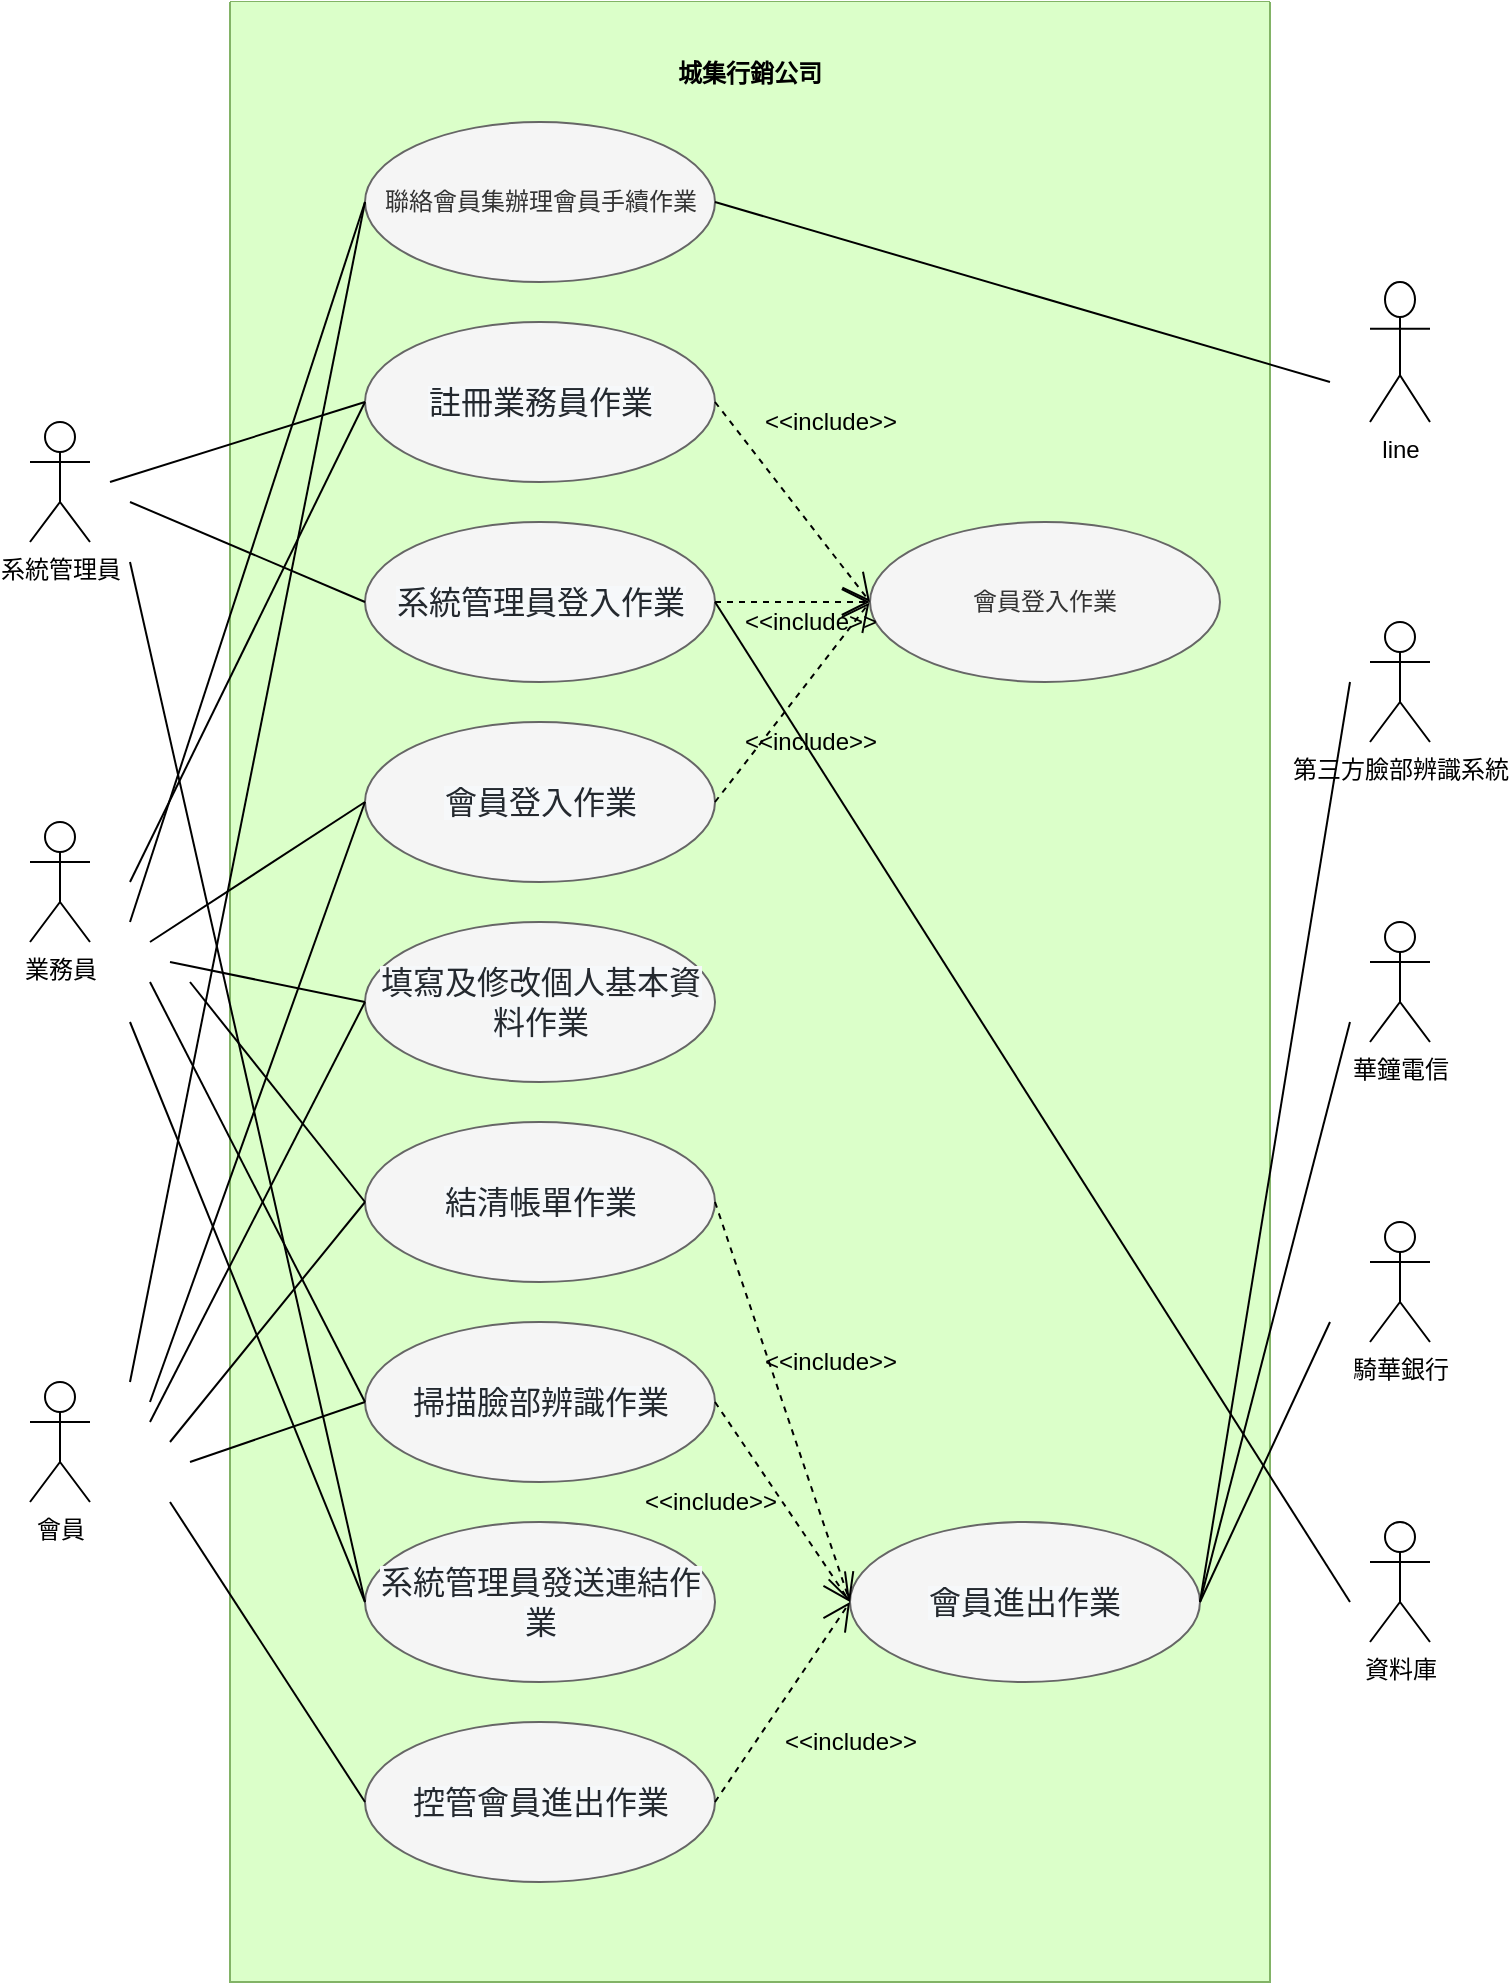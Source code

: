 <mxfile version="17.4.5" type="device" pages="2"><diagram id="V7DGzK6TTjDBdNX_tZ4m" name="(b) 小題"><mxGraphModel dx="2092" dy="1222" grid="1" gridSize="10" guides="1" tooltips="1" connect="1" arrows="1" fold="1" page="1" pageScale="1" pageWidth="827" pageHeight="1169" math="0" shadow="0"><root><mxCell id="0"/><mxCell id="1" parent="0"/><mxCell id="4TZuVhNUw-CfsZkU5EhK-1" value="&#10;&#10;&#10;&#10;&#10;城集行銷公司" style="swimlane;startSize=0;fillColor=default;strokeColor=#82b366;swimlaneFillColor=#DBFFC9;" vertex="1" parent="1"><mxGeometry x="180" y="80" width="520" height="990" as="geometry"/></mxCell><mxCell id="4TZuVhNUw-CfsZkU5EhK-2" value="聯絡會員集辦理會員手續作業" style="ellipse;whiteSpace=wrap;html=1;strokeColor=#666666;fillColor=#f5f5f5;fontColor=#333333;" vertex="1" parent="4TZuVhNUw-CfsZkU5EhK-1"><mxGeometry x="67.5" y="60" width="175" height="80" as="geometry"/></mxCell><mxCell id="4TZuVhNUw-CfsZkU5EhK-3" value="&lt;span style=&quot;color: rgb(36 , 41 , 47) ; font-family: , &amp;#34;blinkmacsystemfont&amp;#34; , &amp;#34;segoe ui&amp;#34; , &amp;#34;helvetica&amp;#34; , &amp;#34;arial&amp;#34; , sans-serif , &amp;#34;apple color emoji&amp;#34; , &amp;#34;segoe ui emoji&amp;#34; ; font-size: 16px ; background-color: rgb(246 , 248 , 250)&quot;&gt;註冊業務員作業&lt;/span&gt;" style="ellipse;whiteSpace=wrap;html=1;strokeColor=#666666;fillColor=#f5f5f5;fontColor=#333333;" vertex="1" parent="4TZuVhNUw-CfsZkU5EhK-1"><mxGeometry x="67.5" y="160" width="175" height="80" as="geometry"/></mxCell><mxCell id="4TZuVhNUw-CfsZkU5EhK-4" value="&lt;span style=&quot;color: rgb(36 , 41 , 47) ; font-family: , &amp;#34;blinkmacsystemfont&amp;#34; , &amp;#34;segoe ui&amp;#34; , &amp;#34;helvetica&amp;#34; , &amp;#34;arial&amp;#34; , sans-serif , &amp;#34;apple color emoji&amp;#34; , &amp;#34;segoe ui emoji&amp;#34; ; font-size: 16px ; background-color: rgb(246 , 248 , 250)&quot;&gt;系統管理員登入作業&lt;/span&gt;" style="ellipse;whiteSpace=wrap;html=1;strokeColor=#666666;fillColor=#f5f5f5;fontColor=#333333;" vertex="1" parent="4TZuVhNUw-CfsZkU5EhK-1"><mxGeometry x="67.5" y="260" width="175" height="80" as="geometry"/></mxCell><mxCell id="4TZuVhNUw-CfsZkU5EhK-5" value="&lt;div&gt;&lt;span style=&quot;background-color: rgb(246 , 248 , 250) ; color: rgb(36 , 41 , 47) ; font-size: 16px&quot;&gt;會員登入作業&lt;/span&gt;&lt;br&gt;&lt;/div&gt;" style="ellipse;whiteSpace=wrap;html=1;strokeColor=#666666;fillColor=#f5f5f5;fontColor=#333333;" vertex="1" parent="4TZuVhNUw-CfsZkU5EhK-1"><mxGeometry x="67.5" y="360" width="175" height="80" as="geometry"/></mxCell><mxCell id="4TZuVhNUw-CfsZkU5EhK-6" value="&lt;div&gt;&lt;span style=&quot;background-color: rgb(246 , 248 , 250) ; color: rgb(36 , 41 , 47) ; font-size: 16px&quot;&gt;填寫及修改個人基本資料作業&lt;/span&gt;&lt;br&gt;&lt;/div&gt;" style="ellipse;whiteSpace=wrap;html=1;strokeColor=#666666;fillColor=#f5f5f5;fontColor=#333333;" vertex="1" parent="4TZuVhNUw-CfsZkU5EhK-1"><mxGeometry x="67.5" y="460" width="175" height="80" as="geometry"/></mxCell><mxCell id="4TZuVhNUw-CfsZkU5EhK-7" value="&lt;div&gt;&lt;span style=&quot;background-color: rgb(246 , 248 , 250) ; color: rgb(36 , 41 , 47) ; font-size: 16px&quot;&gt;結清帳單作業&lt;/span&gt;&lt;br&gt;&lt;/div&gt;" style="ellipse;whiteSpace=wrap;html=1;strokeColor=#666666;fillColor=#f5f5f5;fontColor=#333333;" vertex="1" parent="4TZuVhNUw-CfsZkU5EhK-1"><mxGeometry x="67.5" y="560" width="175" height="80" as="geometry"/></mxCell><mxCell id="4TZuVhNUw-CfsZkU5EhK-8" value="&lt;div&gt;&lt;span style=&quot;background-color: rgb(246 , 248 , 250) ; color: rgb(36 , 41 , 47) ; font-size: 16px&quot;&gt;掃描臉部辨識作業&lt;/span&gt;&lt;br&gt;&lt;/div&gt;" style="ellipse;whiteSpace=wrap;html=1;strokeColor=#666666;fillColor=#f5f5f5;fontColor=#333333;" vertex="1" parent="4TZuVhNUw-CfsZkU5EhK-1"><mxGeometry x="67.5" y="660" width="175" height="80" as="geometry"/></mxCell><mxCell id="4TZuVhNUw-CfsZkU5EhK-9" value="會員登入作業" style="ellipse;whiteSpace=wrap;html=1;strokeColor=#666666;fillColor=#f5f5f5;fontColor=#333333;" vertex="1" parent="4TZuVhNUw-CfsZkU5EhK-1"><mxGeometry x="320" y="260" width="175" height="80" as="geometry"/></mxCell><mxCell id="4TZuVhNUw-CfsZkU5EhK-10" value="" style="endArrow=open;endSize=12;dashed=1;html=1;rounded=0;exitX=1;exitY=0.5;exitDx=0;exitDy=0;entryX=0;entryY=0.5;entryDx=0;entryDy=0;" edge="1" parent="4TZuVhNUw-CfsZkU5EhK-1" source="4TZuVhNUw-CfsZkU5EhK-3" target="4TZuVhNUw-CfsZkU5EhK-9"><mxGeometry width="160" relative="1" as="geometry"><mxPoint x="570" y="490" as="sourcePoint"/><mxPoint x="730" y="490" as="targetPoint"/><Array as="points"/></mxGeometry></mxCell><mxCell id="4TZuVhNUw-CfsZkU5EhK-11" value="" style="endArrow=open;endSize=12;dashed=1;html=1;rounded=0;exitX=1;exitY=0.5;exitDx=0;exitDy=0;entryX=0;entryY=0.5;entryDx=0;entryDy=0;" edge="1" parent="4TZuVhNUw-CfsZkU5EhK-1" source="4TZuVhNUw-CfsZkU5EhK-4" target="4TZuVhNUw-CfsZkU5EhK-9"><mxGeometry x="0.101" y="-9" width="160" relative="1" as="geometry"><mxPoint x="252.5" y="210" as="sourcePoint"/><mxPoint x="330" y="260" as="targetPoint"/><mxPoint as="offset"/></mxGeometry></mxCell><mxCell id="4TZuVhNUw-CfsZkU5EhK-12" value="&amp;lt;&amp;lt;include&amp;gt;&amp;gt;" style="text;html=1;align=center;verticalAlign=middle;resizable=0;points=[];autosize=1;strokeColor=none;fillColor=none;" vertex="1" parent="4TZuVhNUw-CfsZkU5EhK-1"><mxGeometry x="260" y="200" width="80" height="20" as="geometry"/></mxCell><mxCell id="4TZuVhNUw-CfsZkU5EhK-13" value="&amp;lt;&amp;lt;include&amp;gt;&amp;gt;" style="text;html=1;align=center;verticalAlign=middle;resizable=0;points=[];autosize=1;strokeColor=none;fillColor=none;" vertex="1" parent="4TZuVhNUw-CfsZkU5EhK-1"><mxGeometry x="250" y="300" width="80" height="20" as="geometry"/></mxCell><mxCell id="4TZuVhNUw-CfsZkU5EhK-16" value="&amp;lt;&amp;lt;include&amp;gt;&amp;gt;" style="text;html=1;align=center;verticalAlign=middle;resizable=0;points=[];autosize=1;strokeColor=none;fillColor=none;" vertex="1" parent="4TZuVhNUw-CfsZkU5EhK-1"><mxGeometry x="250" y="360" width="80" height="20" as="geometry"/></mxCell><mxCell id="4TZuVhNUw-CfsZkU5EhK-29" value="&lt;div&gt;&lt;span style=&quot;background-color: rgb(246 , 248 , 250) ; color: rgb(36 , 41 , 47) ; font-size: 16px&quot;&gt;系統管理員發送連結作業&lt;/span&gt;&lt;br&gt;&lt;/div&gt;" style="ellipse;whiteSpace=wrap;html=1;strokeColor=#666666;fillColor=#f5f5f5;fontColor=#333333;" vertex="1" parent="4TZuVhNUw-CfsZkU5EhK-1"><mxGeometry x="67.5" y="760" width="175" height="80" as="geometry"/></mxCell><mxCell id="4TZuVhNUw-CfsZkU5EhK-30" value="&lt;div&gt;&lt;span style=&quot;background-color: rgb(246 , 248 , 250) ; color: rgb(36 , 41 , 47) ; font-size: 16px&quot;&gt;控管會員進出作業&lt;/span&gt;&lt;br&gt;&lt;/div&gt;" style="ellipse;whiteSpace=wrap;html=1;strokeColor=#666666;fillColor=#f5f5f5;fontColor=#333333;" vertex="1" parent="4TZuVhNUw-CfsZkU5EhK-1"><mxGeometry x="67.5" y="860" width="175" height="80" as="geometry"/></mxCell><mxCell id="4TZuVhNUw-CfsZkU5EhK-32" value="" style="endArrow=open;endSize=12;dashed=1;html=1;rounded=0;exitX=1;exitY=0.5;exitDx=0;exitDy=0;entryX=0.871;entryY=0.017;entryDx=0;entryDy=0;entryPerimeter=0;" edge="1" parent="4TZuVhNUw-CfsZkU5EhK-1" source="4TZuVhNUw-CfsZkU5EhK-5" target="4TZuVhNUw-CfsZkU5EhK-13"><mxGeometry width="160" relative="1" as="geometry"><mxPoint x="252.5" y="210" as="sourcePoint"/><mxPoint x="330" y="310" as="targetPoint"/><Array as="points"/></mxGeometry></mxCell><mxCell id="4TZuVhNUw-CfsZkU5EhK-33" value="&lt;div&gt;&lt;font color=&quot;#24292f&quot;&gt;&lt;span style=&quot;font-size: 16px ; background-color: rgb(246 , 248 , 250)&quot;&gt;會員進出作業&lt;/span&gt;&lt;/font&gt;&lt;/div&gt;" style="ellipse;whiteSpace=wrap;html=1;strokeColor=#666666;fillColor=#f5f5f5;fontColor=#333333;" vertex="1" parent="4TZuVhNUw-CfsZkU5EhK-1"><mxGeometry x="310" y="760" width="175" height="80" as="geometry"/></mxCell><mxCell id="4TZuVhNUw-CfsZkU5EhK-34" value="&amp;lt;&amp;lt;include&amp;gt;&amp;gt;" style="text;html=1;align=center;verticalAlign=middle;resizable=0;points=[];autosize=1;strokeColor=none;fillColor=none;" vertex="1" parent="4TZuVhNUw-CfsZkU5EhK-1"><mxGeometry x="260" y="670" width="80" height="20" as="geometry"/></mxCell><mxCell id="4TZuVhNUw-CfsZkU5EhK-35" value="" style="endArrow=open;endSize=12;dashed=1;html=1;rounded=0;exitX=1;exitY=0.5;exitDx=0;exitDy=0;entryX=0;entryY=0.5;entryDx=0;entryDy=0;" edge="1" parent="4TZuVhNUw-CfsZkU5EhK-1" source="4TZuVhNUw-CfsZkU5EhK-8" target="4TZuVhNUw-CfsZkU5EhK-33"><mxGeometry width="160" relative="1" as="geometry"><mxPoint x="252.5" y="410" as="sourcePoint"/><mxPoint x="329.68" y="310.34" as="targetPoint"/><Array as="points"/></mxGeometry></mxCell><mxCell id="4TZuVhNUw-CfsZkU5EhK-37" value="&amp;lt;&amp;lt;include&amp;gt;&amp;gt;" style="text;html=1;align=center;verticalAlign=middle;resizable=0;points=[];autosize=1;strokeColor=none;fillColor=none;" vertex="1" parent="4TZuVhNUw-CfsZkU5EhK-1"><mxGeometry x="200" y="740" width="80" height="20" as="geometry"/></mxCell><mxCell id="4TZuVhNUw-CfsZkU5EhK-38" value="" style="endArrow=open;endSize=12;dashed=1;html=1;rounded=0;exitX=1;exitY=0.5;exitDx=0;exitDy=0;entryX=0;entryY=0.5;entryDx=0;entryDy=0;" edge="1" parent="4TZuVhNUw-CfsZkU5EhK-1" source="4TZuVhNUw-CfsZkU5EhK-30" target="4TZuVhNUw-CfsZkU5EhK-33"><mxGeometry width="160" relative="1" as="geometry"><mxPoint x="252.5" y="710" as="sourcePoint"/><mxPoint x="320" y="810" as="targetPoint"/><Array as="points"/></mxGeometry></mxCell><mxCell id="4TZuVhNUw-CfsZkU5EhK-39" value="&amp;lt;&amp;lt;include&amp;gt;&amp;gt;" style="text;html=1;align=center;verticalAlign=middle;resizable=0;points=[];autosize=1;strokeColor=none;fillColor=none;" vertex="1" parent="4TZuVhNUw-CfsZkU5EhK-1"><mxGeometry x="270" y="860" width="80" height="20" as="geometry"/></mxCell><mxCell id="4TZuVhNUw-CfsZkU5EhK-19" value="系統管理員" style="shape=umlActor;verticalLabelPosition=bottom;verticalAlign=top;html=1;outlineConnect=0;" vertex="1" parent="1"><mxGeometry x="80" y="290" width="30" height="60" as="geometry"/></mxCell><mxCell id="4TZuVhNUw-CfsZkU5EhK-20" value="業務員" style="shape=umlActor;verticalLabelPosition=bottom;verticalAlign=top;html=1;outlineConnect=0;" vertex="1" parent="1"><mxGeometry x="80" y="490" width="30" height="60" as="geometry"/></mxCell><mxCell id="4TZuVhNUw-CfsZkU5EhK-23" value="會員" style="shape=umlActor;verticalLabelPosition=bottom;verticalAlign=top;html=1;outlineConnect=0;" vertex="1" parent="1"><mxGeometry x="80" y="770" width="30" height="60" as="geometry"/></mxCell><mxCell id="4TZuVhNUw-CfsZkU5EhK-24" value="line" style="shape=umlActor;verticalLabelPosition=bottom;verticalAlign=top;html=1;outlineConnect=0;" vertex="1" parent="1"><mxGeometry x="750" y="220" width="30" height="70" as="geometry"/></mxCell><mxCell id="4TZuVhNUw-CfsZkU5EhK-25" value="第三方臉部辨識系統" style="shape=umlActor;verticalLabelPosition=bottom;verticalAlign=top;html=1;outlineConnect=0;" vertex="1" parent="1"><mxGeometry x="750" y="390" width="30" height="60" as="geometry"/></mxCell><mxCell id="4TZuVhNUw-CfsZkU5EhK-26" value="華鐘電信" style="shape=umlActor;verticalLabelPosition=bottom;verticalAlign=top;html=1;outlineConnect=0;" vertex="1" parent="1"><mxGeometry x="750" y="540" width="30" height="60" as="geometry"/></mxCell><mxCell id="4TZuVhNUw-CfsZkU5EhK-27" value="騎華銀行" style="shape=umlActor;verticalLabelPosition=bottom;verticalAlign=top;html=1;outlineConnect=0;" vertex="1" parent="1"><mxGeometry x="750" y="690" width="30" height="60" as="geometry"/></mxCell><mxCell id="4TZuVhNUw-CfsZkU5EhK-28" value="資料庫" style="shape=umlActor;verticalLabelPosition=bottom;verticalAlign=top;html=1;outlineConnect=0;" vertex="1" parent="1"><mxGeometry x="750" y="840" width="30" height="60" as="geometry"/></mxCell><mxCell id="4TZuVhNUw-CfsZkU5EhK-36" value="" style="endArrow=open;endSize=12;dashed=1;html=1;rounded=0;exitX=1;exitY=0.5;exitDx=0;exitDy=0;" edge="1" parent="1" source="4TZuVhNUw-CfsZkU5EhK-7"><mxGeometry width="160" relative="1" as="geometry"><mxPoint x="432.5" y="790" as="sourcePoint"/><mxPoint x="490" y="880" as="targetPoint"/><Array as="points"/></mxGeometry></mxCell><mxCell id="4TZuVhNUw-CfsZkU5EhK-40" value="" style="endArrow=none;html=1;rounded=0;entryX=0;entryY=0.5;entryDx=0;entryDy=0;" edge="1" parent="1" target="4TZuVhNUw-CfsZkU5EhK-3"><mxGeometry width="50" height="50" relative="1" as="geometry"><mxPoint x="120" y="320" as="sourcePoint"/><mxPoint x="420" y="580" as="targetPoint"/></mxGeometry></mxCell><mxCell id="4TZuVhNUw-CfsZkU5EhK-41" value="" style="endArrow=none;html=1;rounded=0;entryX=0;entryY=0.5;entryDx=0;entryDy=0;" edge="1" parent="1" target="4TZuVhNUw-CfsZkU5EhK-4"><mxGeometry width="50" height="50" relative="1" as="geometry"><mxPoint x="130.0" y="330" as="sourcePoint"/><mxPoint x="257.5" y="290" as="targetPoint"/></mxGeometry></mxCell><mxCell id="4TZuVhNUw-CfsZkU5EhK-42" value="" style="endArrow=none;html=1;rounded=0;entryX=0;entryY=0.5;entryDx=0;entryDy=0;" edge="1" parent="1" target="4TZuVhNUw-CfsZkU5EhK-29"><mxGeometry width="50" height="50" relative="1" as="geometry"><mxPoint x="130" y="360" as="sourcePoint"/><mxPoint x="257.5" y="390" as="targetPoint"/></mxGeometry></mxCell><mxCell id="4TZuVhNUw-CfsZkU5EhK-43" value="" style="endArrow=none;html=1;rounded=0;entryX=0;entryY=0.5;entryDx=0;entryDy=0;" edge="1" parent="1" target="4TZuVhNUw-CfsZkU5EhK-3"><mxGeometry width="50" height="50" relative="1" as="geometry"><mxPoint x="130" y="520" as="sourcePoint"/><mxPoint x="257.5" y="290" as="targetPoint"/></mxGeometry></mxCell><mxCell id="4TZuVhNUw-CfsZkU5EhK-44" value="" style="endArrow=none;html=1;rounded=0;entryX=0;entryY=0.5;entryDx=0;entryDy=0;" edge="1" parent="1" target="4TZuVhNUw-CfsZkU5EhK-2"><mxGeometry width="50" height="50" relative="1" as="geometry"><mxPoint x="130" y="540" as="sourcePoint"/><mxPoint x="257.5" y="290" as="targetPoint"/></mxGeometry></mxCell><mxCell id="4TZuVhNUw-CfsZkU5EhK-45" value="" style="endArrow=none;html=1;rounded=0;entryX=0;entryY=0.5;entryDx=0;entryDy=0;" edge="1" parent="1" target="4TZuVhNUw-CfsZkU5EhK-5"><mxGeometry width="50" height="50" relative="1" as="geometry"><mxPoint x="140.0" y="550" as="sourcePoint"/><mxPoint x="257.5" y="190" as="targetPoint"/></mxGeometry></mxCell><mxCell id="4TZuVhNUw-CfsZkU5EhK-46" value="" style="endArrow=none;html=1;rounded=0;entryX=0;entryY=0.5;entryDx=0;entryDy=0;" edge="1" parent="1" target="4TZuVhNUw-CfsZkU5EhK-6"><mxGeometry width="50" height="50" relative="1" as="geometry"><mxPoint x="150.0" y="560" as="sourcePoint"/><mxPoint x="257.5" y="490" as="targetPoint"/></mxGeometry></mxCell><mxCell id="4TZuVhNUw-CfsZkU5EhK-47" value="" style="endArrow=none;html=1;rounded=0;entryX=0;entryY=0.5;entryDx=0;entryDy=0;" edge="1" parent="1" target="4TZuVhNUw-CfsZkU5EhK-7"><mxGeometry width="50" height="50" relative="1" as="geometry"><mxPoint x="160.0" y="570" as="sourcePoint"/><mxPoint x="257.5" y="590" as="targetPoint"/></mxGeometry></mxCell><mxCell id="4TZuVhNUw-CfsZkU5EhK-48" value="" style="endArrow=none;html=1;rounded=0;entryX=0;entryY=0.5;entryDx=0;entryDy=0;" edge="1" parent="1" target="4TZuVhNUw-CfsZkU5EhK-8"><mxGeometry width="50" height="50" relative="1" as="geometry"><mxPoint x="140" y="570" as="sourcePoint"/><mxPoint x="257.5" y="690" as="targetPoint"/></mxGeometry></mxCell><mxCell id="4TZuVhNUw-CfsZkU5EhK-49" value="" style="endArrow=none;html=1;rounded=0;entryX=0;entryY=0.5;entryDx=0;entryDy=0;" edge="1" parent="1" target="4TZuVhNUw-CfsZkU5EhK-29"><mxGeometry width="50" height="50" relative="1" as="geometry"><mxPoint x="130" y="590" as="sourcePoint"/><mxPoint x="257.5" y="790" as="targetPoint"/></mxGeometry></mxCell><mxCell id="4TZuVhNUw-CfsZkU5EhK-50" value="" style="endArrow=none;html=1;rounded=0;entryX=0;entryY=0.5;entryDx=0;entryDy=0;" edge="1" parent="1" target="4TZuVhNUw-CfsZkU5EhK-2"><mxGeometry width="50" height="50" relative="1" as="geometry"><mxPoint x="130" y="770" as="sourcePoint"/><mxPoint x="257.5" y="890" as="targetPoint"/></mxGeometry></mxCell><mxCell id="4TZuVhNUw-CfsZkU5EhK-51" value="" style="endArrow=none;html=1;rounded=0;entryX=0;entryY=0.5;entryDx=0;entryDy=0;" edge="1" parent="1" target="4TZuVhNUw-CfsZkU5EhK-5"><mxGeometry width="50" height="50" relative="1" as="geometry"><mxPoint x="140.0" y="780" as="sourcePoint"/><mxPoint x="257.5" y="190" as="targetPoint"/></mxGeometry></mxCell><mxCell id="4TZuVhNUw-CfsZkU5EhK-52" value="" style="endArrow=none;html=1;rounded=0;entryX=0;entryY=0.5;entryDx=0;entryDy=0;" edge="1" parent="1" target="4TZuVhNUw-CfsZkU5EhK-6"><mxGeometry width="50" height="50" relative="1" as="geometry"><mxPoint x="140" y="790" as="sourcePoint"/><mxPoint x="257.5" y="490" as="targetPoint"/></mxGeometry></mxCell><mxCell id="4TZuVhNUw-CfsZkU5EhK-53" value="" style="endArrow=none;html=1;rounded=0;entryX=0;entryY=0.5;entryDx=0;entryDy=0;" edge="1" parent="1" target="4TZuVhNUw-CfsZkU5EhK-7"><mxGeometry width="50" height="50" relative="1" as="geometry"><mxPoint x="150.0" y="800" as="sourcePoint"/><mxPoint x="257.5" y="590" as="targetPoint"/></mxGeometry></mxCell><mxCell id="4TZuVhNUw-CfsZkU5EhK-54" value="" style="endArrow=none;html=1;rounded=0;entryX=0;entryY=0.5;entryDx=0;entryDy=0;" edge="1" parent="1" target="4TZuVhNUw-CfsZkU5EhK-8"><mxGeometry width="50" height="50" relative="1" as="geometry"><mxPoint x="160.0" y="810" as="sourcePoint"/><mxPoint x="257.5" y="690" as="targetPoint"/></mxGeometry></mxCell><mxCell id="4TZuVhNUw-CfsZkU5EhK-56" value="" style="endArrow=none;html=1;rounded=0;entryX=0;entryY=0.5;entryDx=0;entryDy=0;" edge="1" parent="1" target="4TZuVhNUw-CfsZkU5EhK-30"><mxGeometry width="50" height="50" relative="1" as="geometry"><mxPoint x="150" y="830" as="sourcePoint"/><mxPoint x="257.5" y="790" as="targetPoint"/></mxGeometry></mxCell><mxCell id="4TZuVhNUw-CfsZkU5EhK-57" value="" style="endArrow=none;html=1;rounded=0;exitX=1;exitY=0.5;exitDx=0;exitDy=0;" edge="1" parent="1" source="4TZuVhNUw-CfsZkU5EhK-2"><mxGeometry width="50" height="50" relative="1" as="geometry"><mxPoint x="140.0" y="780" as="sourcePoint"/><mxPoint x="730" y="270" as="targetPoint"/></mxGeometry></mxCell><mxCell id="4TZuVhNUw-CfsZkU5EhK-58" value="" style="endArrow=none;html=1;rounded=0;exitX=1;exitY=0.5;exitDx=0;exitDy=0;" edge="1" parent="1" source="4TZuVhNUw-CfsZkU5EhK-33"><mxGeometry width="50" height="50" relative="1" as="geometry"><mxPoint x="432.5" y="190" as="sourcePoint"/><mxPoint x="740" y="420" as="targetPoint"/></mxGeometry></mxCell><mxCell id="4TZuVhNUw-CfsZkU5EhK-59" value="" style="endArrow=none;html=1;rounded=0;exitX=1;exitY=0.5;exitDx=0;exitDy=0;" edge="1" parent="1" source="4TZuVhNUw-CfsZkU5EhK-33"><mxGeometry width="50" height="50" relative="1" as="geometry"><mxPoint x="675" y="890" as="sourcePoint"/><mxPoint x="740" y="590" as="targetPoint"/></mxGeometry></mxCell><mxCell id="4TZuVhNUw-CfsZkU5EhK-60" value="" style="endArrow=none;html=1;rounded=0;exitX=1;exitY=0.5;exitDx=0;exitDy=0;" edge="1" parent="1" source="4TZuVhNUw-CfsZkU5EhK-33"><mxGeometry width="50" height="50" relative="1" as="geometry"><mxPoint x="675" y="890" as="sourcePoint"/><mxPoint x="730" y="740" as="targetPoint"/></mxGeometry></mxCell><mxCell id="4TZuVhNUw-CfsZkU5EhK-61" value="" style="endArrow=none;html=1;rounded=0;exitX=1;exitY=0.5;exitDx=0;exitDy=0;" edge="1" parent="1" source="4TZuVhNUw-CfsZkU5EhK-4"><mxGeometry width="50" height="50" relative="1" as="geometry"><mxPoint x="675" y="890" as="sourcePoint"/><mxPoint x="740" y="880" as="targetPoint"/></mxGeometry></mxCell></root></mxGraphModel></diagram><diagram id="BZPio_Jj3uGKRLuExNS9" name="(d) 小題"><mxGraphModel dx="1600" dy="934" grid="1" gridSize="10" guides="1" tooltips="1" connect="1" arrows="1" fold="1" page="1" pageScale="1" pageWidth="827" pageHeight="1169" math="0" shadow="0"><root><mxCell id="Udvxj7O8KsXDByOM07qp-0"/><mxCell id="Udvxj7O8KsXDByOM07qp-1" parent="Udvxj7O8KsXDByOM07qp-0"/><mxCell id="imbthwsDUbXQ8r9nq0mW-0" value="城集行銷公司" style="html=1;" vertex="1" parent="Udvxj7O8KsXDByOM07qp-1"><mxGeometry x="60" y="260" width="110" height="50" as="geometry"/></mxCell><mxCell id="imbthwsDUbXQ8r9nq0mW-1" value="臉部辨識會員系統" style="html=1;" vertex="1" parent="Udvxj7O8KsXDByOM07qp-1"><mxGeometry x="60" y="450" width="110" height="50" as="geometry"/></mxCell><mxCell id="imbthwsDUbXQ8r9nq0mW-5" value="系統人員" style="swimlane;fontStyle=0;childLayout=stackLayout;horizontal=1;startSize=26;fillColor=none;horizontalStack=0;resizeParent=1;resizeParentMax=0;resizeLast=0;collapsible=1;marginBottom=0;" vertex="1" parent="Udvxj7O8KsXDByOM07qp-1"><mxGeometry x="500" y="340" width="140" height="52" as="geometry"/></mxCell><mxCell id="imbthwsDUbXQ8r9nq0mW-6" value="系統管理員" style="text;strokeColor=none;fillColor=none;align=left;verticalAlign=top;spacingLeft=4;spacingRight=4;overflow=hidden;rotatable=0;points=[[0,0.5],[1,0.5]];portConstraint=eastwest;" vertex="1" parent="imbthwsDUbXQ8r9nq0mW-5"><mxGeometry y="26" width="140" height="26" as="geometry"/></mxCell><mxCell id="imbthwsDUbXQ8r9nq0mW-9" value="工作人員" style="swimlane;fontStyle=0;childLayout=stackLayout;horizontal=1;startSize=26;fillColor=none;horizontalStack=0;resizeParent=1;resizeParentMax=0;resizeLast=0;collapsible=1;marginBottom=0;" vertex="1" parent="Udvxj7O8KsXDByOM07qp-1"><mxGeometry x="500" y="630" width="140" height="52" as="geometry"/></mxCell><mxCell id="imbthwsDUbXQ8r9nq0mW-10" value="業務員" style="text;strokeColor=none;fillColor=none;align=left;verticalAlign=top;spacingLeft=4;spacingRight=4;overflow=hidden;rotatable=0;points=[[0,0.5],[1,0.5]];portConstraint=eastwest;" vertex="1" parent="imbthwsDUbXQ8r9nq0mW-9"><mxGeometry y="26" width="140" height="26" as="geometry"/></mxCell><mxCell id="imbthwsDUbXQ8r9nq0mW-11" value="一般人員" style="swimlane;fontStyle=0;childLayout=stackLayout;horizontal=1;startSize=26;fillColor=none;horizontalStack=0;resizeParent=1;resizeParentMax=0;resizeLast=0;collapsible=1;marginBottom=0;" vertex="1" parent="Udvxj7O8KsXDByOM07qp-1"><mxGeometry x="500" y="940" width="140" height="52" as="geometry"/></mxCell><mxCell id="imbthwsDUbXQ8r9nq0mW-12" value="會員" style="text;strokeColor=none;fillColor=none;align=left;verticalAlign=top;spacingLeft=4;spacingRight=4;overflow=hidden;rotatable=0;points=[[0,0.5],[1,0.5]];portConstraint=eastwest;" vertex="1" parent="imbthwsDUbXQ8r9nq0mW-11"><mxGeometry y="26" width="140" height="26" as="geometry"/></mxCell><mxCell id="imbthwsDUbXQ8r9nq0mW-13" value="人員" style="html=1;" vertex="1" parent="Udvxj7O8KsXDByOM07qp-1"><mxGeometry x="260" y="450" width="110" height="50" as="geometry"/></mxCell><mxCell id="imbthwsDUbXQ8r9nq0mW-14" value="Extends" style="endArrow=block;endSize=16;endFill=0;html=1;rounded=0;exitX=0;exitY=0.5;exitDx=0;exitDy=0;entryX=1;entryY=0.5;entryDx=0;entryDy=0;" edge="1" parent="Udvxj7O8KsXDByOM07qp-1" source="imbthwsDUbXQ8r9nq0mW-5" target="imbthwsDUbXQ8r9nq0mW-13"><mxGeometry width="160" relative="1" as="geometry"><mxPoint x="430" y="540" as="sourcePoint"/><mxPoint x="590" y="540" as="targetPoint"/></mxGeometry></mxCell><mxCell id="imbthwsDUbXQ8r9nq0mW-15" value="Extends" style="endArrow=block;endSize=16;endFill=0;html=1;rounded=0;entryX=1;entryY=0.5;entryDx=0;entryDy=0;exitX=0;exitY=0.5;exitDx=0;exitDy=0;" edge="1" parent="Udvxj7O8KsXDByOM07qp-1" source="imbthwsDUbXQ8r9nq0mW-11" target="imbthwsDUbXQ8r9nq0mW-13"><mxGeometry width="160" relative="1" as="geometry"><mxPoint x="470" y="630" as="sourcePoint"/><mxPoint x="600" y="515" as="targetPoint"/></mxGeometry></mxCell><mxCell id="imbthwsDUbXQ8r9nq0mW-16" value="Extends" style="endArrow=block;endSize=16;endFill=0;html=1;rounded=0;exitX=0;exitY=0.5;exitDx=0;exitDy=0;entryX=1;entryY=0.5;entryDx=0;entryDy=0;" edge="1" parent="Udvxj7O8KsXDByOM07qp-1" source="imbthwsDUbXQ8r9nq0mW-9" target="imbthwsDUbXQ8r9nq0mW-13"><mxGeometry width="160" relative="1" as="geometry"><mxPoint x="470" y="386" as="sourcePoint"/><mxPoint x="600" y="515" as="targetPoint"/></mxGeometry></mxCell><mxCell id="imbthwsDUbXQ8r9nq0mW-17" value="" style="endArrow=none;html=1;edgeStyle=orthogonalEdgeStyle;rounded=0;exitX=0.5;exitY=1;exitDx=0;exitDy=0;entryX=0.5;entryY=0;entryDx=0;entryDy=0;" edge="1" parent="Udvxj7O8KsXDByOM07qp-1" source="imbthwsDUbXQ8r9nq0mW-0" target="imbthwsDUbXQ8r9nq0mW-1"><mxGeometry relative="1" as="geometry"><mxPoint x="310" y="550" as="sourcePoint"/><mxPoint x="470" y="550" as="targetPoint"/></mxGeometry></mxCell><mxCell id="imbthwsDUbXQ8r9nq0mW-18" value="1" style="edgeLabel;resizable=0;html=1;align=left;verticalAlign=bottom;" connectable="0" vertex="1" parent="imbthwsDUbXQ8r9nq0mW-17"><mxGeometry x="-1" relative="1" as="geometry"><mxPoint y="20" as="offset"/></mxGeometry></mxCell><mxCell id="imbthwsDUbXQ8r9nq0mW-19" value="1" style="edgeLabel;resizable=0;html=1;align=right;verticalAlign=bottom;" connectable="0" vertex="1" parent="imbthwsDUbXQ8r9nq0mW-17"><mxGeometry x="1" relative="1" as="geometry"/></mxCell><mxCell id="imbthwsDUbXQ8r9nq0mW-29" value="" style="endArrow=none;html=1;edgeStyle=orthogonalEdgeStyle;rounded=0;exitX=0;exitY=0.5;exitDx=0;exitDy=0;entryX=1;entryY=0.5;entryDx=0;entryDy=0;" edge="1" parent="Udvxj7O8KsXDByOM07qp-1" source="imbthwsDUbXQ8r9nq0mW-13" target="imbthwsDUbXQ8r9nq0mW-1"><mxGeometry relative="1" as="geometry"><mxPoint x="125" y="320.0" as="sourcePoint"/><mxPoint x="125" y="460" as="targetPoint"/></mxGeometry></mxCell><mxCell id="imbthwsDUbXQ8r9nq0mW-30" value="1..*" style="edgeLabel;resizable=0;html=1;align=left;verticalAlign=bottom;" connectable="0" vertex="1" parent="imbthwsDUbXQ8r9nq0mW-29"><mxGeometry x="-1" relative="1" as="geometry"><mxPoint x="-20" y="25" as="offset"/></mxGeometry></mxCell><mxCell id="imbthwsDUbXQ8r9nq0mW-31" value="1" style="edgeLabel;resizable=0;html=1;align=right;verticalAlign=bottom;" connectable="0" vertex="1" parent="imbthwsDUbXQ8r9nq0mW-29"><mxGeometry x="1" relative="1" as="geometry"><mxPoint x="10" as="offset"/></mxGeometry></mxCell><mxCell id="imbthwsDUbXQ8r9nq0mW-35" value="註冊連結" style="html=1;" vertex="1" parent="Udvxj7O8KsXDByOM07qp-1"><mxGeometry x="515" y="480" width="110" height="50" as="geometry"/></mxCell><mxCell id="imbthwsDUbXQ8r9nq0mW-37" value="" style="endArrow=none;html=1;edgeStyle=orthogonalEdgeStyle;rounded=0;exitX=0.497;exitY=1;exitDx=0;exitDy=0;exitPerimeter=0;entryX=0.5;entryY=0;entryDx=0;entryDy=0;" edge="1" parent="Udvxj7O8KsXDByOM07qp-1" source="imbthwsDUbXQ8r9nq0mW-6" target="imbthwsDUbXQ8r9nq0mW-35"><mxGeometry relative="1" as="geometry"><mxPoint x="600" y="560" as="sourcePoint"/><mxPoint x="760" y="560" as="targetPoint"/></mxGeometry></mxCell><mxCell id="imbthwsDUbXQ8r9nq0mW-38" value="1" style="edgeLabel;resizable=0;html=1;align=left;verticalAlign=bottom;" connectable="0" vertex="1" parent="imbthwsDUbXQ8r9nq0mW-37"><mxGeometry x="-1" relative="1" as="geometry"><mxPoint y="18" as="offset"/></mxGeometry></mxCell><mxCell id="imbthwsDUbXQ8r9nq0mW-39" value="1" style="edgeLabel;resizable=0;html=1;align=right;verticalAlign=bottom;" connectable="0" vertex="1" parent="imbthwsDUbXQ8r9nq0mW-37"><mxGeometry x="1" relative="1" as="geometry"/></mxCell><mxCell id="imbthwsDUbXQ8r9nq0mW-40" value="" style="endArrow=none;html=1;edgeStyle=orthogonalEdgeStyle;rounded=0;exitX=0.5;exitY=1;exitDx=0;exitDy=0;entryX=0.5;entryY=0;entryDx=0;entryDy=0;" edge="1" parent="Udvxj7O8KsXDByOM07qp-1" source="imbthwsDUbXQ8r9nq0mW-35" target="imbthwsDUbXQ8r9nq0mW-9"><mxGeometry relative="1" as="geometry"><mxPoint x="579.58" y="402" as="sourcePoint"/><mxPoint x="580" y="490" as="targetPoint"/></mxGeometry></mxCell><mxCell id="imbthwsDUbXQ8r9nq0mW-41" value="1" style="edgeLabel;resizable=0;html=1;align=left;verticalAlign=bottom;" connectable="0" vertex="1" parent="imbthwsDUbXQ8r9nq0mW-40"><mxGeometry x="-1" relative="1" as="geometry"><mxPoint y="18" as="offset"/></mxGeometry></mxCell><mxCell id="imbthwsDUbXQ8r9nq0mW-42" value="1" style="edgeLabel;resizable=0;html=1;align=right;verticalAlign=bottom;" connectable="0" vertex="1" parent="imbthwsDUbXQ8r9nq0mW-40"><mxGeometry x="1" relative="1" as="geometry"/></mxCell><mxCell id="imbthwsDUbXQ8r9nq0mW-43" value="註冊連結" style="html=1;" vertex="1" parent="Udvxj7O8KsXDByOM07qp-1"><mxGeometry x="515" y="760" width="110" height="50" as="geometry"/></mxCell><mxCell id="imbthwsDUbXQ8r9nq0mW-44" value="" style="endArrow=none;html=1;edgeStyle=orthogonalEdgeStyle;rounded=0;entryX=0.5;entryY=0;entryDx=0;entryDy=0;exitX=0.5;exitY=1;exitDx=0;exitDy=0;" edge="1" parent="Udvxj7O8KsXDByOM07qp-1" source="imbthwsDUbXQ8r9nq0mW-9" target="imbthwsDUbXQ8r9nq0mW-43"><mxGeometry relative="1" as="geometry"><mxPoint x="590" y="720" as="sourcePoint"/><mxPoint x="569.66" y="782" as="targetPoint"/></mxGeometry></mxCell><mxCell id="imbthwsDUbXQ8r9nq0mW-45" value="1" style="edgeLabel;resizable=0;html=1;align=left;verticalAlign=bottom;" connectable="0" vertex="1" parent="imbthwsDUbXQ8r9nq0mW-44"><mxGeometry x="-1" relative="1" as="geometry"><mxPoint y="18" as="offset"/></mxGeometry></mxCell><mxCell id="imbthwsDUbXQ8r9nq0mW-46" value="1" style="edgeLabel;resizable=0;html=1;align=right;verticalAlign=bottom;" connectable="0" vertex="1" parent="imbthwsDUbXQ8r9nq0mW-44"><mxGeometry x="1" relative="1" as="geometry"/></mxCell><mxCell id="imbthwsDUbXQ8r9nq0mW-47" value="" style="endArrow=none;html=1;edgeStyle=orthogonalEdgeStyle;rounded=0;entryX=0.5;entryY=1;entryDx=0;entryDy=0;exitX=0.5;exitY=0;exitDx=0;exitDy=0;" edge="1" parent="Udvxj7O8KsXDByOM07qp-1" source="imbthwsDUbXQ8r9nq0mW-11" target="imbthwsDUbXQ8r9nq0mW-43"><mxGeometry relative="1" as="geometry"><mxPoint x="580" y="692" as="sourcePoint"/><mxPoint x="580" y="770" as="targetPoint"/></mxGeometry></mxCell><mxCell id="imbthwsDUbXQ8r9nq0mW-48" value="1" style="edgeLabel;resizable=0;html=1;align=left;verticalAlign=bottom;" connectable="0" vertex="1" parent="imbthwsDUbXQ8r9nq0mW-47"><mxGeometry x="-1" relative="1" as="geometry"><mxPoint as="offset"/></mxGeometry></mxCell><mxCell id="imbthwsDUbXQ8r9nq0mW-49" value="1" style="edgeLabel;resizable=0;html=1;align=right;verticalAlign=bottom;" connectable="0" vertex="1" parent="imbthwsDUbXQ8r9nq0mW-47"><mxGeometry x="1" relative="1" as="geometry"><mxPoint x="-10" y="20" as="offset"/></mxGeometry></mxCell><mxCell id="imbthwsDUbXQ8r9nq0mW-50" value="" style="endArrow=none;html=1;edgeStyle=orthogonalEdgeStyle;rounded=0;exitX=1;exitY=0.5;exitDx=0;exitDy=0;entryX=0;entryY=0.5;entryDx=0;entryDy=0;" edge="1" parent="Udvxj7O8KsXDByOM07qp-1" source="imbthwsDUbXQ8r9nq0mW-10" target="imbthwsDUbXQ8r9nq0mW-53"><mxGeometry relative="1" as="geometry"><mxPoint x="580" y="540" as="sourcePoint"/><mxPoint x="810" y="750" as="targetPoint"/></mxGeometry></mxCell><mxCell id="imbthwsDUbXQ8r9nq0mW-51" value="1" style="edgeLabel;resizable=0;html=1;align=left;verticalAlign=bottom;" connectable="0" vertex="1" parent="imbthwsDUbXQ8r9nq0mW-50"><mxGeometry x="-1" relative="1" as="geometry"><mxPoint y="18" as="offset"/></mxGeometry></mxCell><mxCell id="imbthwsDUbXQ8r9nq0mW-52" value="1" style="edgeLabel;resizable=0;html=1;align=right;verticalAlign=bottom;" connectable="0" vertex="1" parent="imbthwsDUbXQ8r9nq0mW-50"><mxGeometry x="1" relative="1" as="geometry"/></mxCell><mxCell id="imbthwsDUbXQ8r9nq0mW-53" value="騎華銀行" style="html=1;" vertex="1" parent="Udvxj7O8KsXDByOM07qp-1"><mxGeometry x="810" y="644" width="110" height="50" as="geometry"/></mxCell><mxCell id="imbthwsDUbXQ8r9nq0mW-54" value="" style="endArrow=none;html=1;edgeStyle=orthogonalEdgeStyle;rounded=0;exitX=1;exitY=0.5;exitDx=0;exitDy=0;entryX=0;entryY=0.5;entryDx=0;entryDy=0;" edge="1" parent="Udvxj7O8KsXDByOM07qp-1" source="imbthwsDUbXQ8r9nq0mW-12" target="imbthwsDUbXQ8r9nq0mW-53"><mxGeometry relative="1" as="geometry"><mxPoint x="650" y="679" as="sourcePoint"/><mxPoint x="820" y="679" as="targetPoint"/></mxGeometry></mxCell><mxCell id="imbthwsDUbXQ8r9nq0mW-55" value="1" style="edgeLabel;resizable=0;html=1;align=left;verticalAlign=bottom;" connectable="0" vertex="1" parent="imbthwsDUbXQ8r9nq0mW-54"><mxGeometry x="-1" relative="1" as="geometry"><mxPoint y="18" as="offset"/></mxGeometry></mxCell><mxCell id="imbthwsDUbXQ8r9nq0mW-56" value="1" style="edgeLabel;resizable=0;html=1;align=right;verticalAlign=bottom;" connectable="0" vertex="1" parent="imbthwsDUbXQ8r9nq0mW-54"><mxGeometry x="1" relative="1" as="geometry"/></mxCell><mxCell id="imbthwsDUbXQ8r9nq0mW-57" value="繳費" style="text;html=1;align=center;verticalAlign=middle;resizable=0;points=[];autosize=1;strokeColor=none;fillColor=none;" vertex="1" parent="Udvxj7O8KsXDByOM07qp-1"><mxGeometry x="660" y="650" width="40" height="20" as="geometry"/></mxCell><mxCell id="imbthwsDUbXQ8r9nq0mW-58" value="繳費" style="text;html=1;align=center;verticalAlign=middle;resizable=0;points=[];autosize=1;strokeColor=none;fillColor=none;" vertex="1" parent="Udvxj7O8KsXDByOM07qp-1"><mxGeometry x="660" y="956" width="40" height="20" as="geometry"/></mxCell><mxCell id="imbthwsDUbXQ8r9nq0mW-59" value="相同" style="text;html=1;align=center;verticalAlign=middle;resizable=0;points=[];autosize=1;strokeColor=none;fillColor=none;" vertex="1" parent="Udvxj7O8KsXDByOM07qp-1"><mxGeometry x="570" y="870" width="40" height="20" as="geometry"/></mxCell><mxCell id="imbthwsDUbXQ8r9nq0mW-60" value="相同" style="text;html=1;align=center;verticalAlign=middle;resizable=0;points=[];autosize=1;strokeColor=none;fillColor=none;" vertex="1" parent="Udvxj7O8KsXDByOM07qp-1"><mxGeometry x="570" y="720" width="40" height="20" as="geometry"/></mxCell><mxCell id="imbthwsDUbXQ8r9nq0mW-61" value="相同" style="text;html=1;align=center;verticalAlign=middle;resizable=0;points=[];autosize=1;strokeColor=none;fillColor=none;" vertex="1" parent="Udvxj7O8KsXDByOM07qp-1"><mxGeometry x="570" y="575" width="40" height="20" as="geometry"/></mxCell><mxCell id="imbthwsDUbXQ8r9nq0mW-62" value="相同" style="text;html=1;align=center;verticalAlign=middle;resizable=0;points=[];autosize=1;strokeColor=none;fillColor=none;" vertex="1" parent="Udvxj7O8KsXDByOM07qp-1"><mxGeometry x="570" y="430" width="40" height="20" as="geometry"/></mxCell><mxCell id="imbthwsDUbXQ8r9nq0mW-63" value="擁有" style="text;html=1;align=center;verticalAlign=middle;resizable=0;points=[];autosize=1;strokeColor=none;fillColor=none;" vertex="1" parent="Udvxj7O8KsXDByOM07qp-1"><mxGeometry x="110" y="372" width="40" height="20" as="geometry"/></mxCell><mxCell id="imbthwsDUbXQ8r9nq0mW-64" value="包含" style="text;html=1;align=center;verticalAlign=middle;resizable=0;points=[];autosize=1;strokeColor=none;fillColor=none;" vertex="1" parent="Udvxj7O8KsXDByOM07qp-1"><mxGeometry x="200" y="450" width="40" height="20" as="geometry"/></mxCell><mxCell id="imbthwsDUbXQ8r9nq0mW-65" value="臉部辨識系統" style="html=1;" vertex="1" parent="Udvxj7O8KsXDByOM07qp-1"><mxGeometry x="1020" y="643" width="110" height="50" as="geometry"/></mxCell><mxCell id="imbthwsDUbXQ8r9nq0mW-66" value="" style="endArrow=none;html=1;edgeStyle=orthogonalEdgeStyle;rounded=0;exitX=1;exitY=0.5;exitDx=0;exitDy=0;entryX=0;entryY=0.5;entryDx=0;entryDy=0;" edge="1" parent="Udvxj7O8KsXDByOM07qp-1" source="imbthwsDUbXQ8r9nq0mW-53" target="imbthwsDUbXQ8r9nq0mW-65"><mxGeometry relative="1" as="geometry"><mxPoint x="650" y="989" as="sourcePoint"/><mxPoint x="820" y="679" as="targetPoint"/><Array as="points"><mxPoint x="920" y="670"/><mxPoint x="1020" y="670"/></Array></mxGeometry></mxCell><mxCell id="imbthwsDUbXQ8r9nq0mW-67" value="1" style="edgeLabel;resizable=0;html=1;align=left;verticalAlign=bottom;" connectable="0" vertex="1" parent="imbthwsDUbXQ8r9nq0mW-66"><mxGeometry x="-1" relative="1" as="geometry"><mxPoint y="18" as="offset"/></mxGeometry></mxCell><mxCell id="imbthwsDUbXQ8r9nq0mW-68" value="1" style="edgeLabel;resizable=0;html=1;align=right;verticalAlign=bottom;" connectable="0" vertex="1" parent="imbthwsDUbXQ8r9nq0mW-66"><mxGeometry x="1" relative="1" as="geometry"/></mxCell><mxCell id="imbthwsDUbXQ8r9nq0mW-70" value="提交" style="text;html=1;align=center;verticalAlign=middle;resizable=0;points=[];autosize=1;strokeColor=none;fillColor=none;" vertex="1" parent="Udvxj7O8KsXDByOM07qp-1"><mxGeometry x="950" y="650" width="40" height="20" as="geometry"/></mxCell><mxCell id="imbthwsDUbXQ8r9nq0mW-71" value="華鐘電信" style="html=1;" vertex="1" parent="Udvxj7O8KsXDByOM07qp-1"><mxGeometry x="60" y="954" width="110" height="50" as="geometry"/></mxCell><mxCell id="imbthwsDUbXQ8r9nq0mW-72" value="" style="endArrow=none;html=1;edgeStyle=orthogonalEdgeStyle;rounded=0;exitX=0.5;exitY=1;exitDx=0;exitDy=0;entryX=0.5;entryY=0;entryDx=0;entryDy=0;" edge="1" parent="Udvxj7O8KsXDByOM07qp-1" source="imbthwsDUbXQ8r9nq0mW-1" target="imbthwsDUbXQ8r9nq0mW-71"><mxGeometry relative="1" as="geometry"><mxPoint x="125" y="320" as="sourcePoint"/><mxPoint x="125" y="460" as="targetPoint"/></mxGeometry></mxCell><mxCell id="imbthwsDUbXQ8r9nq0mW-73" value="1" style="edgeLabel;resizable=0;html=1;align=left;verticalAlign=bottom;" connectable="0" vertex="1" parent="imbthwsDUbXQ8r9nq0mW-72"><mxGeometry x="-1" relative="1" as="geometry"><mxPoint y="20" as="offset"/></mxGeometry></mxCell><mxCell id="imbthwsDUbXQ8r9nq0mW-74" value="1" style="edgeLabel;resizable=0;html=1;align=right;verticalAlign=bottom;" connectable="0" vertex="1" parent="imbthwsDUbXQ8r9nq0mW-72"><mxGeometry x="1" relative="1" as="geometry"/></mxCell><mxCell id="imbthwsDUbXQ8r9nq0mW-75" value="包含" style="text;html=1;align=center;verticalAlign=middle;resizable=0;points=[];autosize=1;strokeColor=none;fillColor=none;" vertex="1" parent="Udvxj7O8KsXDByOM07qp-1"><mxGeometry x="110" y="710" width="40" height="20" as="geometry"/></mxCell><mxCell id="imbthwsDUbXQ8r9nq0mW-76" value="" style="endArrow=none;html=1;edgeStyle=orthogonalEdgeStyle;rounded=0;exitX=0;exitY=0.5;exitDx=0;exitDy=0;entryX=1;entryY=0.5;entryDx=0;entryDy=0;" edge="1" parent="Udvxj7O8KsXDByOM07qp-1" source="imbthwsDUbXQ8r9nq0mW-12" target="imbthwsDUbXQ8r9nq0mW-71"><mxGeometry relative="1" as="geometry"><mxPoint x="125" y="510" as="sourcePoint"/><mxPoint x="125" y="950" as="targetPoint"/></mxGeometry></mxCell><mxCell id="imbthwsDUbXQ8r9nq0mW-77" value="1" style="edgeLabel;resizable=0;html=1;align=left;verticalAlign=bottom;" connectable="0" vertex="1" parent="imbthwsDUbXQ8r9nq0mW-76"><mxGeometry x="-1" relative="1" as="geometry"><mxPoint x="-20" y="20" as="offset"/></mxGeometry></mxCell><mxCell id="imbthwsDUbXQ8r9nq0mW-78" value="1" style="edgeLabel;resizable=0;html=1;align=right;verticalAlign=bottom;" connectable="0" vertex="1" parent="imbthwsDUbXQ8r9nq0mW-76"><mxGeometry x="1" relative="1" as="geometry"/></mxCell><mxCell id="imbthwsDUbXQ8r9nq0mW-79" value="通知" style="text;html=1;align=center;verticalAlign=middle;resizable=0;points=[];autosize=1;strokeColor=none;fillColor=none;" vertex="1" parent="Udvxj7O8KsXDByOM07qp-1"><mxGeometry x="320" y="960" width="40" height="20" as="geometry"/></mxCell><mxCell id="imbthwsDUbXQ8r9nq0mW-80" value="" style="endArrow=none;html=1;edgeStyle=orthogonalEdgeStyle;rounded=0;exitX=1;exitY=0.5;exitDx=0;exitDy=0;entryX=0.5;entryY=0;entryDx=0;entryDy=0;" edge="1" parent="Udvxj7O8KsXDByOM07qp-1" source="imbthwsDUbXQ8r9nq0mW-6" target="imbthwsDUbXQ8r9nq0mW-65"><mxGeometry relative="1" as="geometry"><mxPoint x="579.58" y="402" as="sourcePoint"/><mxPoint x="580" y="490" as="targetPoint"/><Array as="points"><mxPoint x="640" y="380"/><mxPoint x="1075" y="380"/></Array></mxGeometry></mxCell><mxCell id="imbthwsDUbXQ8r9nq0mW-81" value="1" style="edgeLabel;resizable=0;html=1;align=left;verticalAlign=bottom;" connectable="0" vertex="1" parent="imbthwsDUbXQ8r9nq0mW-80"><mxGeometry x="-1" relative="1" as="geometry"><mxPoint y="18" as="offset"/></mxGeometry></mxCell><mxCell id="imbthwsDUbXQ8r9nq0mW-82" value="1" style="edgeLabel;resizable=0;html=1;align=right;verticalAlign=bottom;" connectable="0" vertex="1" parent="imbthwsDUbXQ8r9nq0mW-80"><mxGeometry x="1" relative="1" as="geometry"/></mxCell></root></mxGraphModel></diagram></mxfile>